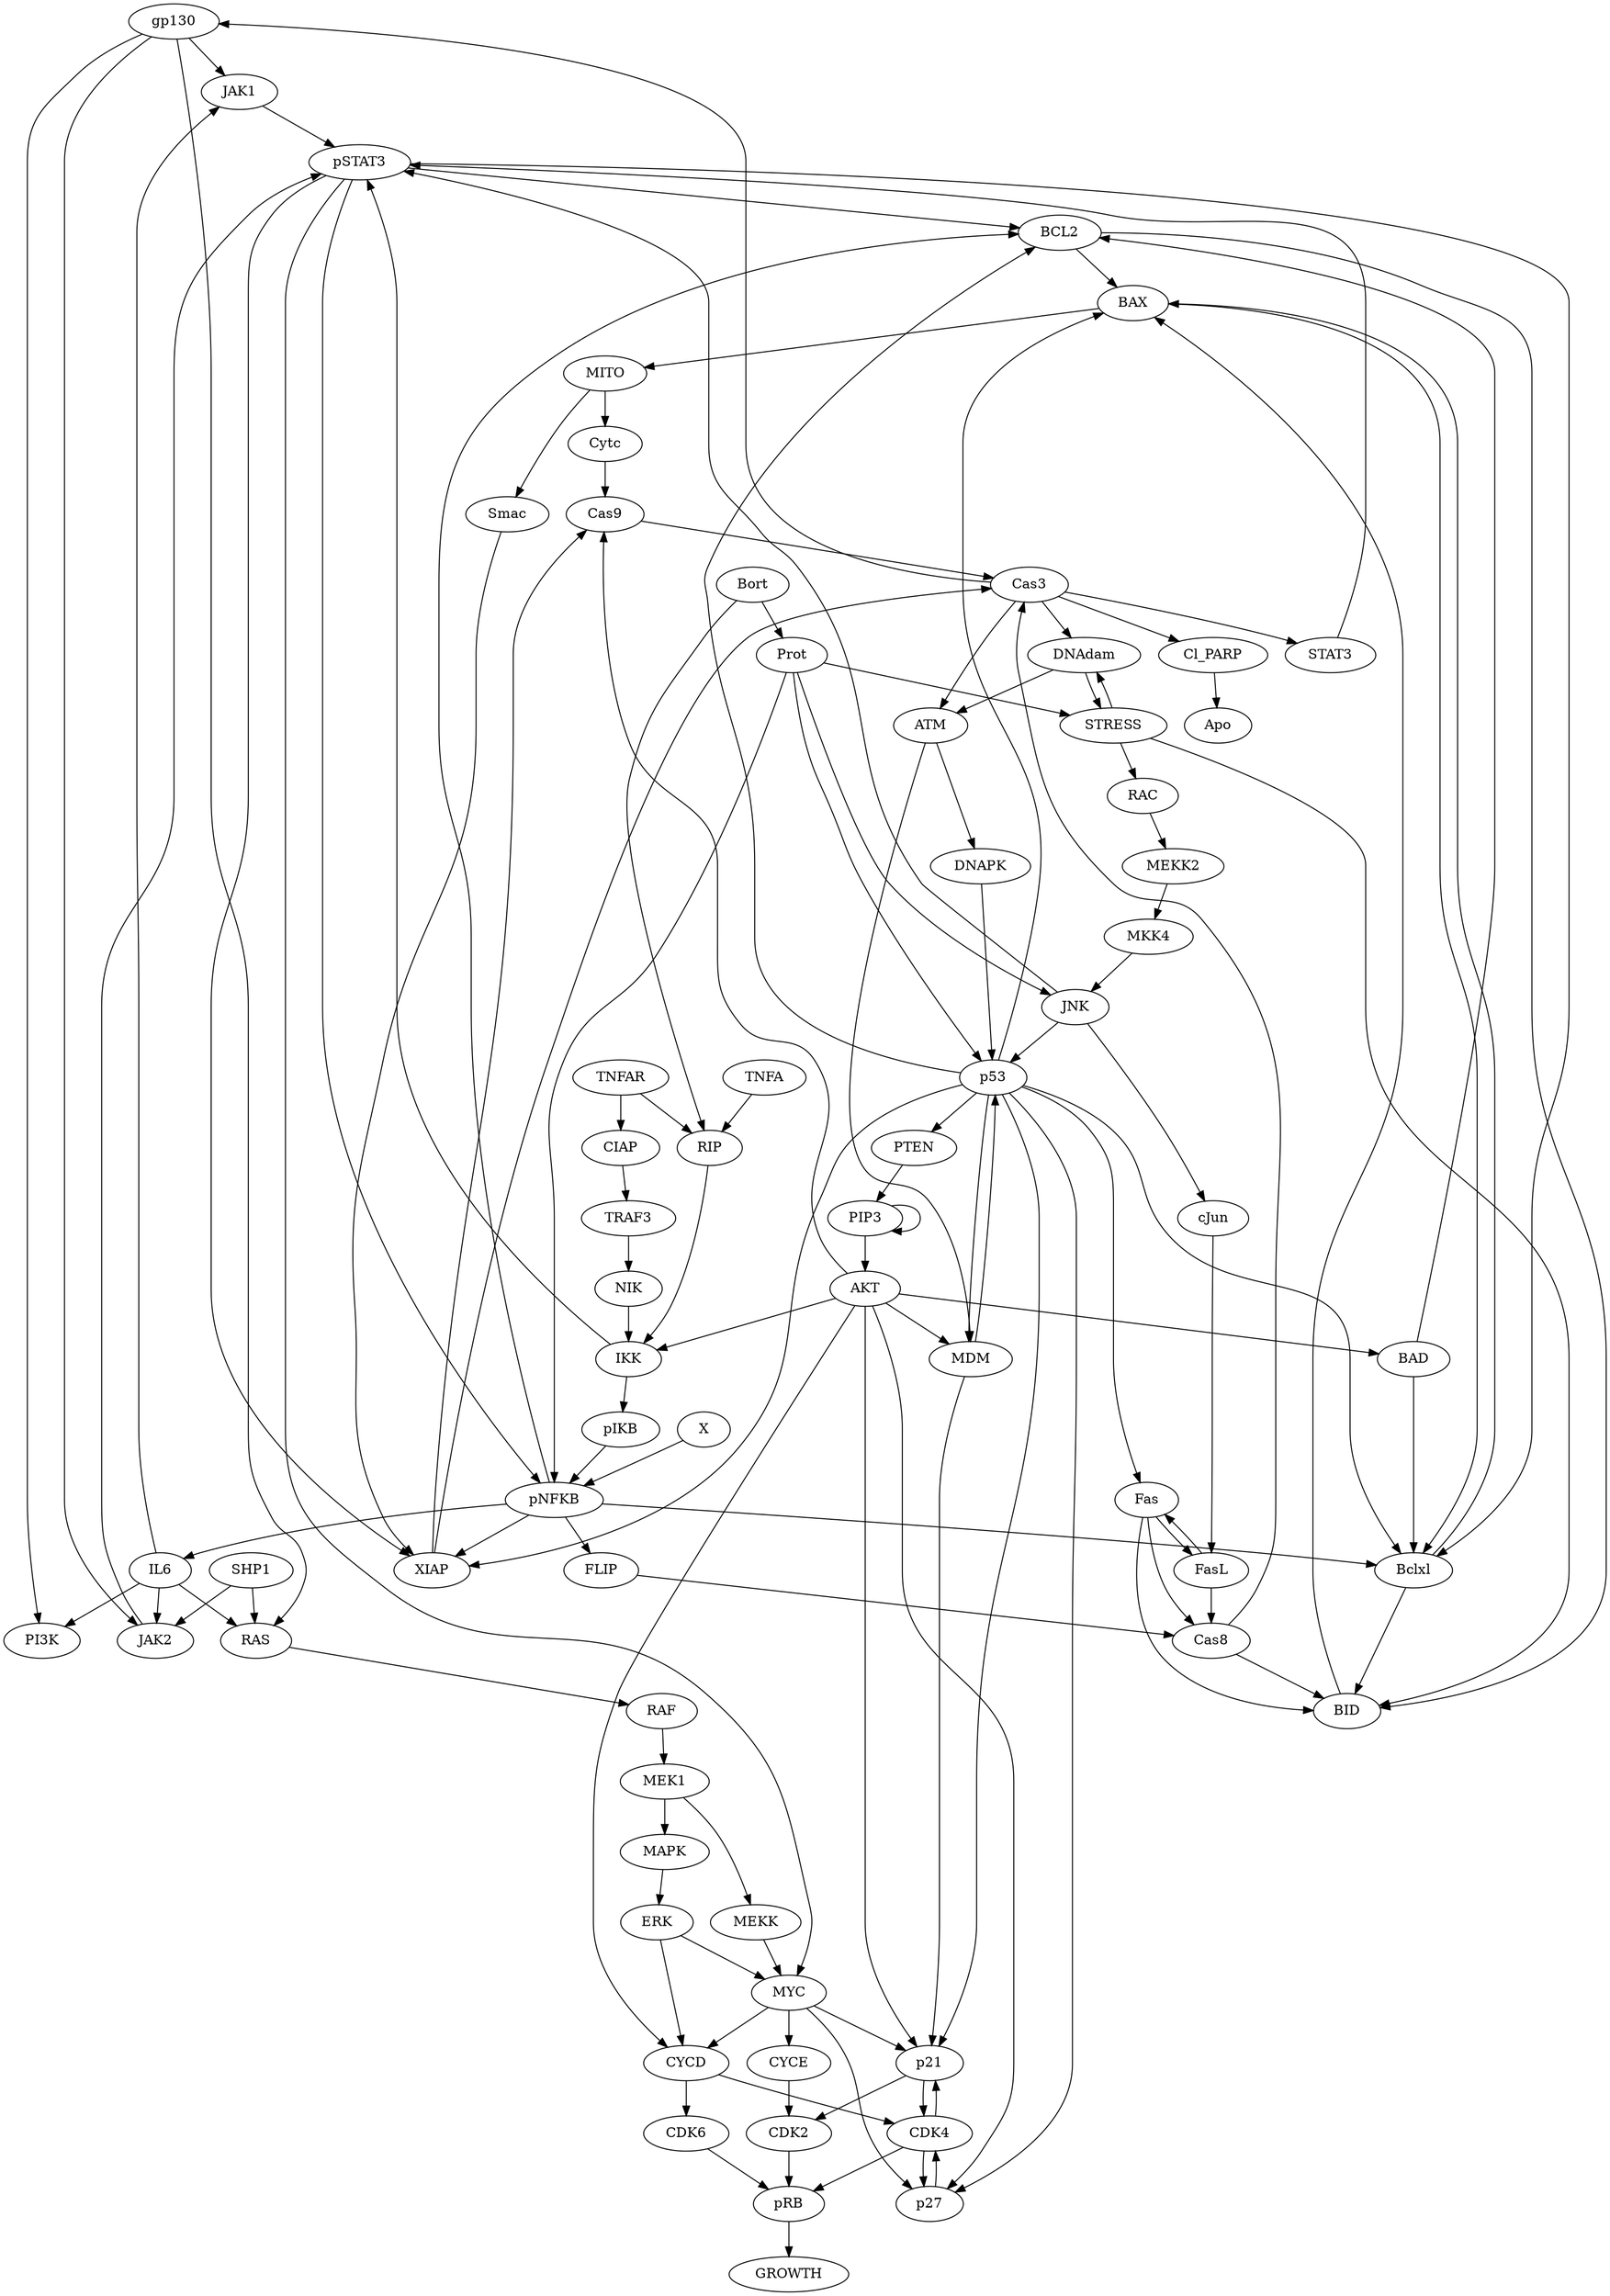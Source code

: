 digraph  {
" gp130 " [equation="  ! (  ( Cas3 )  ) "];
" DNAdam " [equation="  ( STRESS )  || ( Cas3 ) "];
" Fas " [equation="  ( FasL )  || ( p53 ) "];
" MEKK " [equation="  ( MEK1 ) "];
" RIP " [equation="  ( Bort )  || ( TNFAR && (  (  ( TNFA )  )  ) ) "];
" MKK4 " [equation="  ( MEKK2 ) "];
" p21 " [equation="  (  (  (  (  ( p53  ) && ! ( MYC  )  ) && ! ( AKT  )  ) && ! ( MDM  )  ) && ! ( CDK4  )  ) "];
" BAX " [equation="  (  (  ( BID  ) && ! ( Bclxl  )  ) && ! ( BCL2  )  )  || (  (  ( p53  ) && ! ( Bclxl  )  ) && ! ( BCL2  )  ) "];
" TRAF3 " [equation="  ! (  ( CIAP )  ) "];
" CYCD " [equation="  ( AKT )  || ( MYC )  || ( ERK ) "];
" BCL2 " [equation="  (  (  ( pSTAT3  ) && ! ( p53  )  ) && ! ( BAD  )  )  || (  (  ( pNFKB  ) && ! ( p53  )  ) && ! ( BAD  )  ) "];
" RAF " [equation="  ( RAS ) "];
" Cas3 " [equation="  (  ( Cas8  ) && ! ( XIAP  )  )  || (  ( Cas9  ) && ! ( XIAP  )  ) "];
" MEK1 " [equation="  ( RAF ) "];
" FLIP " [equation="  ( pNFKB ) "];
" STAT3 " [equation="  ! (  ( Cas3 )  ) "];
" AKT " [equation="  ( PIP3 ) "];
" p53 " [equation="  (  ( DNAPK  ) && ! ( MDM && (  (  ( Prot )  )  )  )  )  || (  ( JNK  ) && ! ( MDM && (  (  ( Prot )  )  )  )  ) "];
" CDK6 " [equation="  ( CYCD ) "];
" Cl_PARP " [equation="  ( Cas3 ) "];
" CDK4 " [equation="  (  (  ( CYCD  ) && ! ( p27  )  ) && ! ( p21  )  ) "];
" pSTAT3 " [equation="  (  ( JAK2 && (  (  ( STAT3 && JAK1 )  && (  (  ( ! IKK )  )  )  )  )  ) && ! ( JNK  )  )  || ( JAK1 && (  (  ( STAT3 && JAK2 )  )  ) ) "];
" MITO " [equation="  ( BAX ) "];
" PI3K " [equation="  ( IL6 && (  (  ( gp130 )  )  ) ) "];
" PIP3 " [equation="  (  ( PIP3  ) && ! ( PTEN  )  ) "];
" ERK " [equation="  ( MAPK ) "];
" BAD " [equation="  ! (  ( AKT )  ) "];
" CDK2 " [equation="  (  ( CYCE  ) && ! ( p21  )  ) "];
" FasL " [equation="  ( cJun )  || ( Fas ) "];
" IL6 " [equation="  ( pNFKB ) "];
" Cytc " [equation="  ( MITO ) "];
" IKK " [equation="  ( RIP && (  (  ( NIK )  )  ) )  || ( AKT ) "];
" cJun " [equation="  ( JNK ) "];
" Cas8 " [equation="  (  ( Fas && (  (  ( FasL )  )  )  ) && ! ( FLIP  )  ) "];
" RAC " [equation="  ( STRESS ) "];
" MAPK " [equation="  ( MEK1 ) "];
" NIK " [equation="  ! (  ( TRAF3 )  ) "];
" XIAP " [equation="  (  (  ( pSTAT3  ) && ! ( Smac  )  ) && ! ( p53  )  )  || (  (  ( pNFKB  ) && ! ( Smac  )  ) && ! ( p53  )  ) "];
" Cas9 " [equation="  (  (  ( Cytc  ) && ! ( XIAP  )  ) && ! ( AKT  )  ) "];
" pIKB " [equation="  ( IKK ) "];
" JAK1 " [equation="  ( gp130 && (  (  ( IL6 )  )  ) ) "];
" Apo " [equation="  ( Cl_PARP ) "];
" ATM " [equation="  ( DNAdam )  || ( Cas3 ) "];
" Smac " [equation="  ( MITO ) "];
" BID " [equation="  (  (  ( STRESS  ) && ! ( BCL2  )  ) && ! ( Bclxl  )  )  || (  (  ( Cas8  ) && ! ( BCL2  )  ) && ! ( Bclxl  )  )  || (  (  ( Fas  ) && ! ( BCL2  )  ) && ! ( Bclxl  )  ) "];
" pRB " [equation="  ( CDK4 && (  (  ( CDK6 )  )  ) )  || ( CDK2 && (  (  ( CDK6 && CDK4 )  )  ) ) "];
" DNAPK " [equation="  ( ATM ) "];
" PTEN " [equation="  ( p53 ) "];
" pNFKB " [equation="  ( pSTAT3 )  || ( pIKB )  || ( X )  || ( Prot && (  (  ( pIKB )  )  ) ) "];
" Prot " [equation="  ! (  ( Bort )  ) "];
" STRESS " [equation="  (  ( DNAdam )  ) || ! ( DNAdam || Prot ) "];
" JNK " [equation="  (  ( MKK4  ) && ! ( Prot  )  ) "];
" Bclxl " [equation="  (  (  (  ( pSTAT3  ) && ! ( BAD  )  ) && ! ( BAX  )  ) && ! ( p53  )  )  || (  (  (  ( pNFKB  ) && ! ( BAD  )  ) && ! ( BAX  )  ) && ! ( p53  )  ) "];
" CIAP " [equation="  ( TNFAR ) "];
" GROWTH " [equation="  ( pRB ) "];
" JAK2 " [equation="  (  ( IL6 && (  (  ( gp130 )  )  )  ) && ! ( SHP1  )  ) "];
" MEKK2 " [equation="  ( RAC ) "];
" p27 " [equation="  (  (  (  ( p53  ) && ! ( CDK4  )  ) && ! ( AKT  )  ) && ! ( MYC  )  ) "];
" MDM " [equation="  (  ( AKT  ) && ! ( ATM  )  )  || (  ( p53  ) && ! ( ATM  )  ) "];
" CYCE " [equation="  ( MYC ) "];
" MYC " [equation="  ( pSTAT3 )  || ( MEKK )  || ( ERK ) "];
" RAS " [equation="  ( IL6 && (  (  ( gp130 )  )  ) )  || ( SHP1 ) "];
" Bort ";
" TNFAR ";
" TNFA ";
" X ";
" SHP1 ";
" gp130 " -> " PI3K ";
" gp130 " -> " JAK1 ";
" gp130 " -> " JAK2 ";
" gp130 " -> " RAS ";
" DNAdam " -> " ATM ";
" DNAdam " -> " STRESS ";
" Fas " -> " FasL ";
" Fas " -> " Cas8 ";
" Fas " -> " BID ";
" MEKK " -> " MYC ";
" RIP " -> " IKK ";
" MKK4 " -> " JNK ";
" p21 " -> " CDK4 ";
" p21 " -> " CDK2 ";
" BAX " -> " MITO ";
" BAX " -> " Bclxl ";
" TRAF3 " -> " NIK ";
" CYCD " -> " CDK6 ";
" CYCD " -> " CDK4 ";
" BCL2 " -> " BAX ";
" BCL2 " -> " BID ";
" RAF " -> " MEK1 ";
" Cas3 " -> " gp130 ";
" Cas3 " -> " DNAdam ";
" Cas3 " -> " STAT3 ";
" Cas3 " -> " Cl_PARP ";
" Cas3 " -> " ATM ";
" MEK1 " -> " MEKK ";
" MEK1 " -> " MAPK ";
" FLIP " -> " Cas8 ";
" STAT3 " -> " pSTAT3 ";
" AKT " -> " p21 ";
" AKT " -> " CYCD ";
" AKT " -> " BAD ";
" AKT " -> " IKK ";
" AKT " -> " Cas9 ";
" AKT " -> " p27 ";
" AKT " -> " MDM ";
" p53 " -> " Fas ";
" p53 " -> " p21 ";
" p53 " -> " BAX ";
" p53 " -> " BCL2 ";
" p53 " -> " XIAP ";
" p53 " -> " PTEN ";
" p53 " -> " Bclxl ";
" p53 " -> " p27 ";
" p53 " -> " MDM ";
" CDK6 " -> " pRB ";
" Cl_PARP " -> " Apo ";
" CDK4 " -> " p21 ";
" CDK4 " -> " pRB ";
" CDK4 " -> " p27 ";
" pSTAT3 " -> " BCL2 ";
" pSTAT3 " -> " XIAP ";
" pSTAT3 " -> " pNFKB ";
" pSTAT3 " -> " Bclxl ";
" pSTAT3 " -> " MYC ";
" MITO " -> " Cytc ";
" MITO " -> " Smac ";
" PIP3 " -> " AKT ";
" PIP3 " -> " PIP3 ";
" ERK " -> " CYCD ";
" ERK " -> " MYC ";
" BAD " -> " BCL2 ";
" BAD " -> " Bclxl ";
" CDK2 " -> " pRB ";
" FasL " -> " Fas ";
" FasL " -> " Cas8 ";
" IL6 " -> " PI3K ";
" IL6 " -> " JAK1 ";
" IL6 " -> " JAK2 ";
" IL6 " -> " RAS ";
" Cytc " -> " Cas9 ";
" IKK " -> " pSTAT3 ";
" IKK " -> " pIKB ";
" cJun " -> " FasL ";
" Cas8 " -> " Cas3 ";
" Cas8 " -> " BID ";
" RAC " -> " MEKK2 ";
" MAPK " -> " ERK ";
" NIK " -> " IKK ";
" XIAP " -> " Cas3 ";
" XIAP " -> " Cas9 ";
" Cas9 " -> " Cas3 ";
" pIKB " -> " pNFKB ";
" JAK1 " -> " pSTAT3 ";
" ATM " -> " DNAPK ";
" ATM " -> " MDM ";
" Smac " -> " XIAP ";
" BID " -> " BAX ";
" pRB " -> " GROWTH ";
" DNAPK " -> " p53 ";
" PTEN " -> " PIP3 ";
" pNFKB " -> " BCL2 ";
" pNFKB " -> " FLIP ";
" pNFKB " -> " IL6 ";
" pNFKB " -> " XIAP ";
" pNFKB " -> " Bclxl ";
" Prot " -> " p53 ";
" Prot " -> " pNFKB ";
" Prot " -> " STRESS ";
" Prot " -> " JNK ";
" STRESS " -> " DNAdam ";
" STRESS " -> " RAC ";
" STRESS " -> " BID ";
" JNK " -> " p53 ";
" JNK " -> " pSTAT3 ";
" JNK " -> " cJun ";
" Bclxl " -> " BAX ";
" Bclxl " -> " BID ";
" CIAP " -> " TRAF3 ";
" JAK2 " -> " pSTAT3 ";
" MEKK2 " -> " MKK4 ";
" p27 " -> " CDK4 ";
" MDM " -> " p21 ";
" MDM " -> " p53 ";
" CYCE " -> " CDK2 ";
" MYC " -> " p21 ";
" MYC " -> " CYCD ";
" MYC " -> " p27 ";
" MYC " -> " CYCE ";
" RAS " -> " RAF ";
" Bort " -> " RIP ";
" Bort " -> " Prot ";
" TNFAR " -> " RIP ";
" TNFAR " -> " CIAP ";
" TNFA " -> " RIP ";
" X " -> " pNFKB ";
" SHP1 " -> " JAK2 ";
" SHP1 " -> " RAS ";
}
